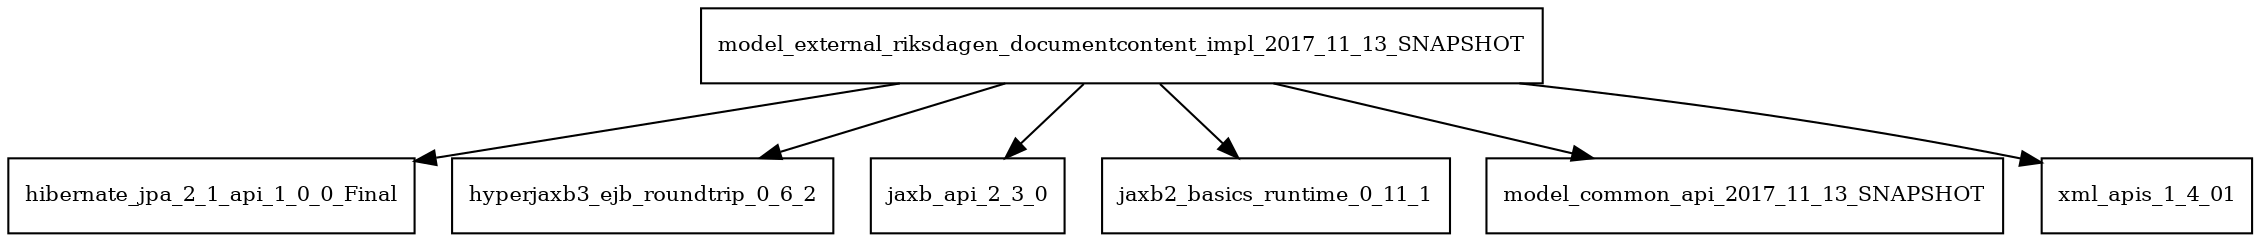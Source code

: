 digraph model_external_riksdagen_documentcontent_impl_2017_11_13_SNAPSHOT_dependencies {
  node [shape = box, fontsize=10.0];
  model_external_riksdagen_documentcontent_impl_2017_11_13_SNAPSHOT -> hibernate_jpa_2_1_api_1_0_0_Final;
  model_external_riksdagen_documentcontent_impl_2017_11_13_SNAPSHOT -> hyperjaxb3_ejb_roundtrip_0_6_2;
  model_external_riksdagen_documentcontent_impl_2017_11_13_SNAPSHOT -> jaxb_api_2_3_0;
  model_external_riksdagen_documentcontent_impl_2017_11_13_SNAPSHOT -> jaxb2_basics_runtime_0_11_1;
  model_external_riksdagen_documentcontent_impl_2017_11_13_SNAPSHOT -> model_common_api_2017_11_13_SNAPSHOT;
  model_external_riksdagen_documentcontent_impl_2017_11_13_SNAPSHOT -> xml_apis_1_4_01;
}
